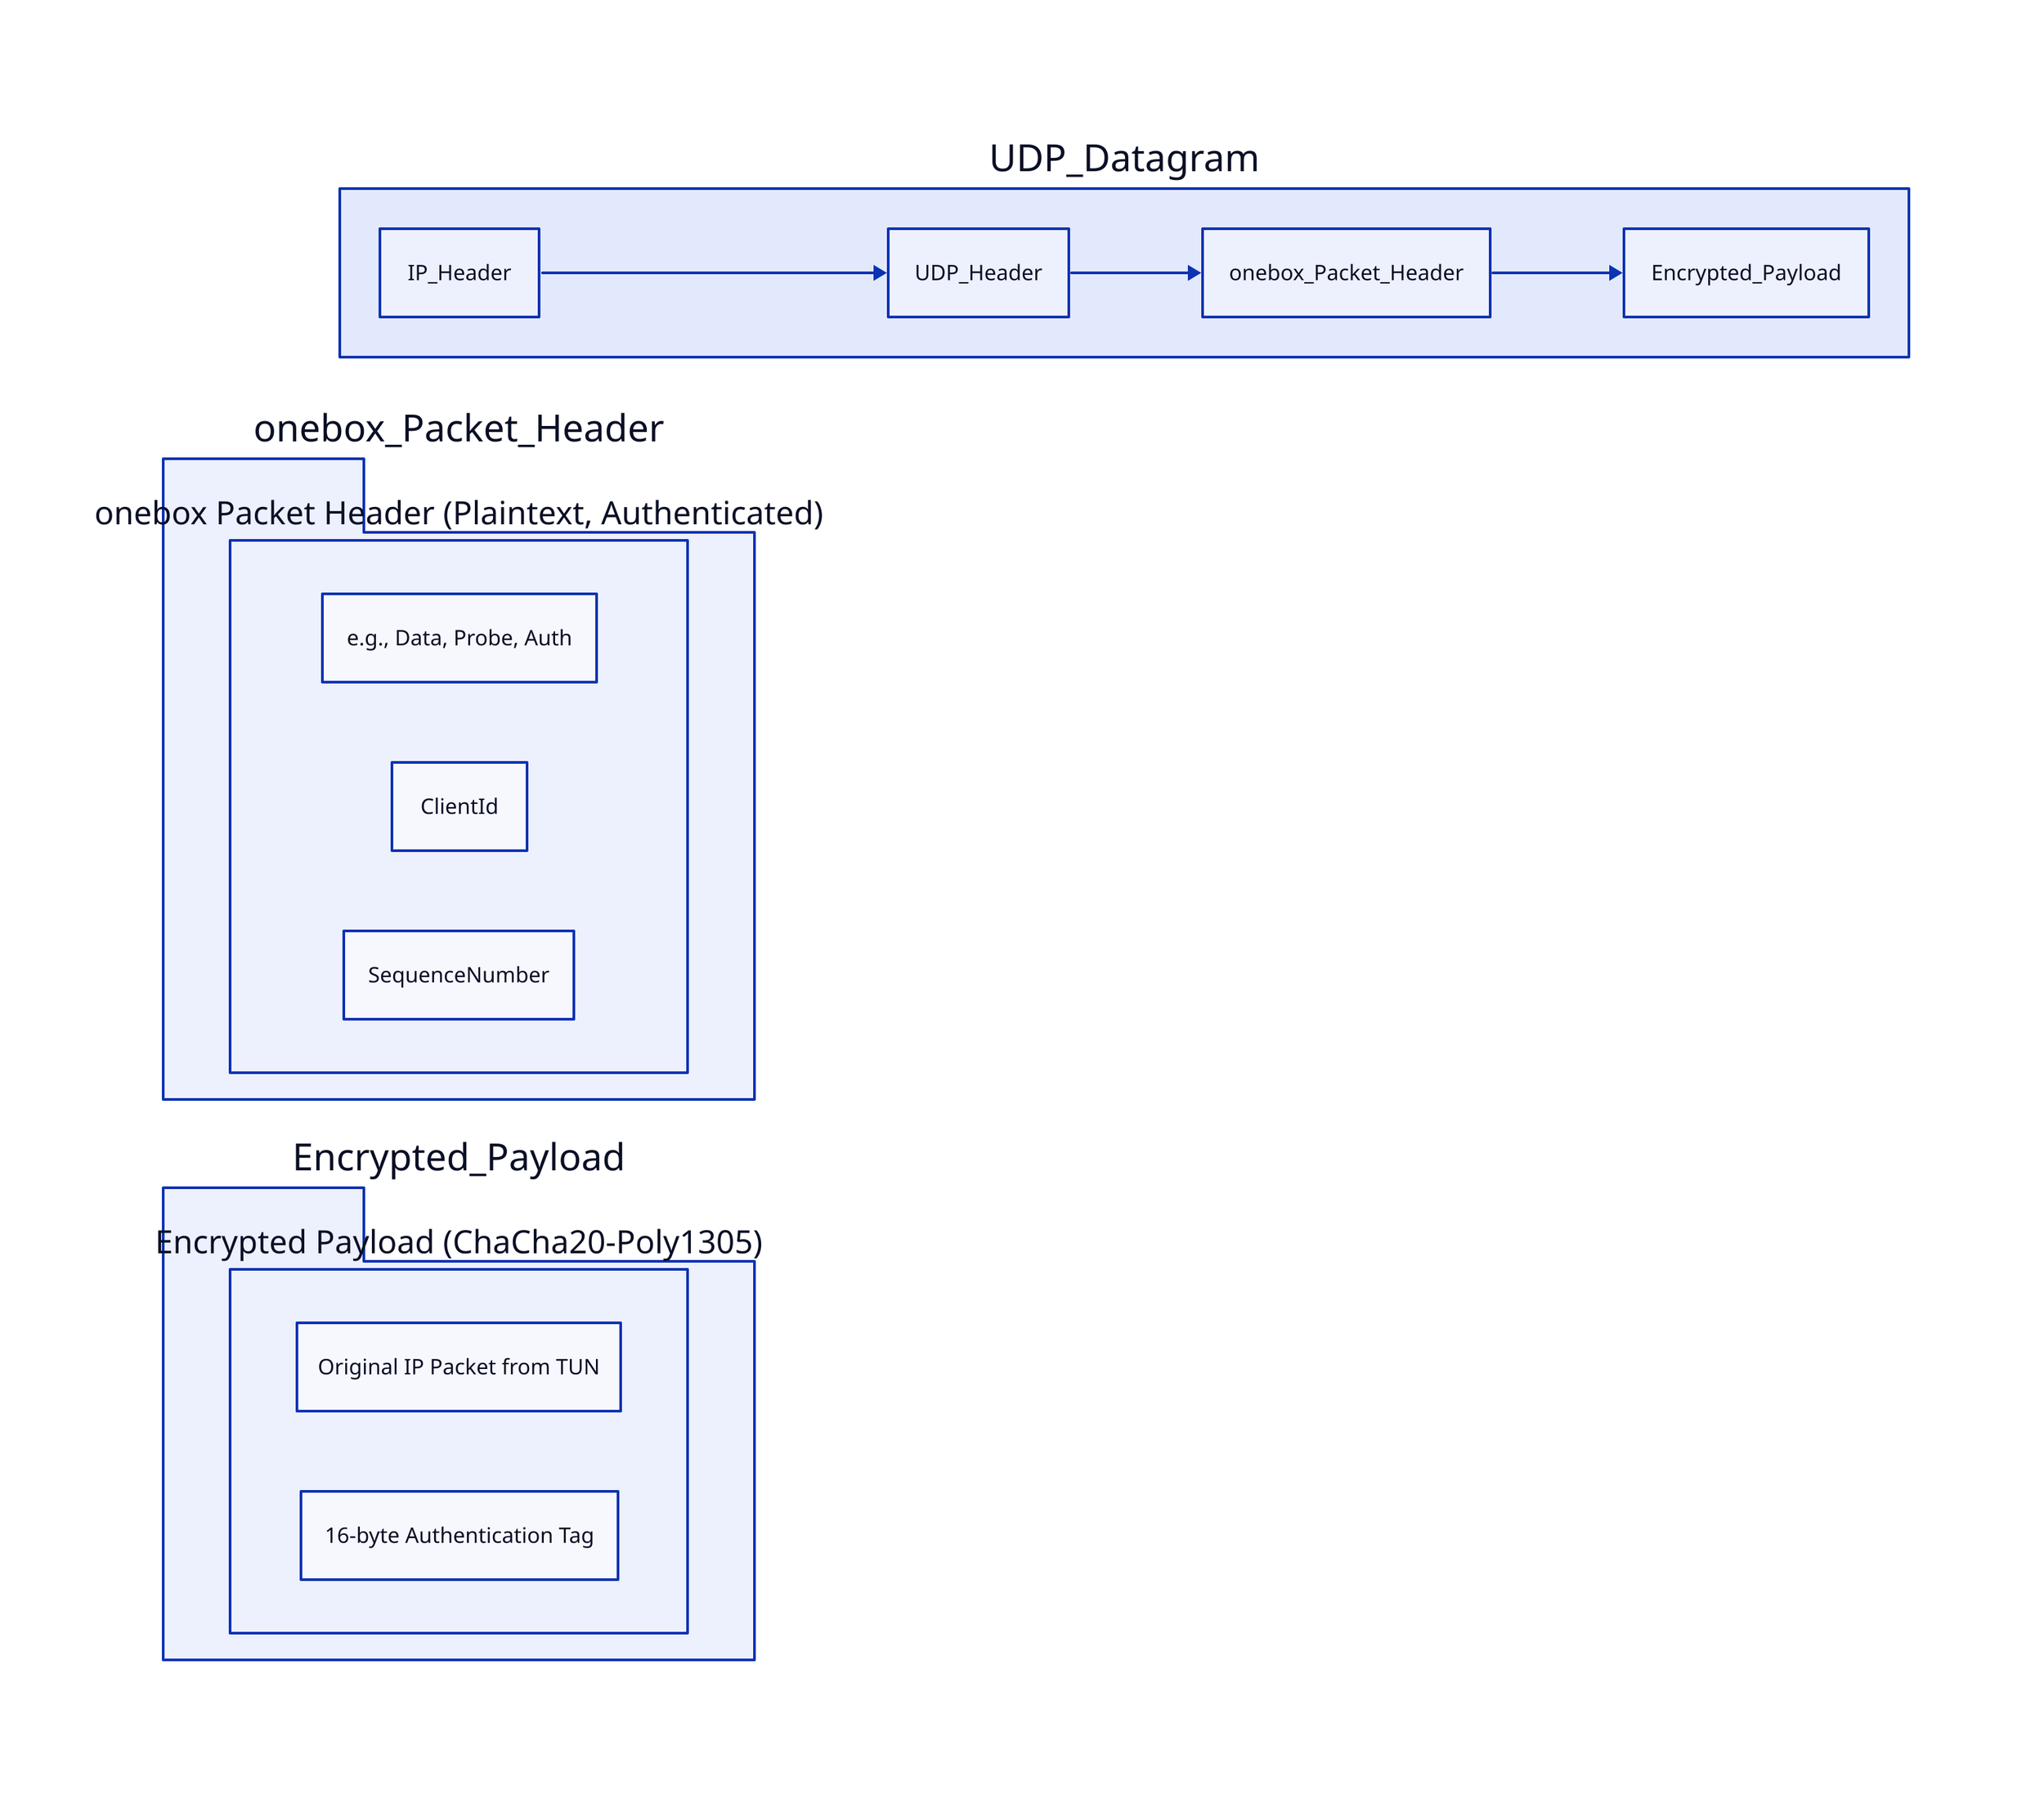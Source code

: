 direction: right

UDP_Datagram: {
  IP_Header -> UDP_Header
  UDP_Header -> onebox_Packet_Header
  onebox_Packet_Header -> Encrypted_Payload
}

onebox_Packet_Header: {
  shape: package
  'onebox Packet Header (Plaintext, Authenticated)': {
    PacketType: 'e.g., Data, Probe, Auth'
    ClientId
    SequenceNumber
  }
}

Encrypted_Payload: {
  shape: package
  'Encrypted Payload (ChaCha20-Poly1305)': {
    'Original IP Packet from TUN'
    '16-byte Authentication Tag'
  }
}
